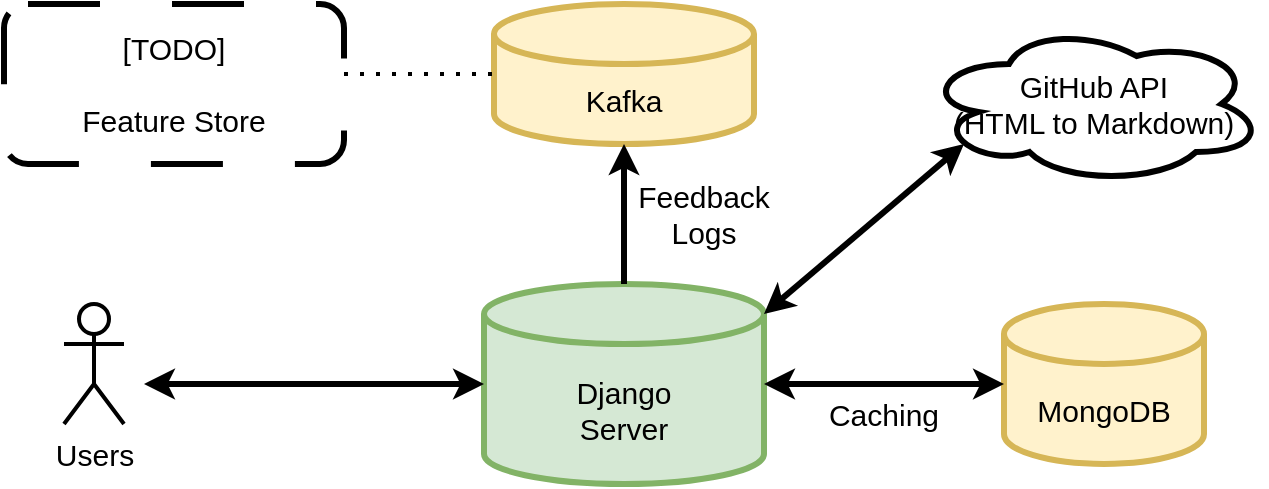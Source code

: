 <mxfile version="21.6.6" type="github">
  <diagram name="페이지-1" id="ZDgDwjHIAIVBKG1WbXPP">
    <mxGraphModel dx="1368" dy="765" grid="1" gridSize="10" guides="1" tooltips="1" connect="1" arrows="1" fold="1" page="1" pageScale="1" pageWidth="827" pageHeight="1169" math="0" shadow="0">
      <root>
        <mxCell id="0" />
        <mxCell id="1" parent="0" />
        <mxCell id="7aw6YEDLTt5OIDxiVas8-1" value="" style="group;fontColor=#000000;labelBackgroundColor=none;labelBorderColor=none;fontSize=15;" vertex="1" connectable="0" parent="1">
          <mxGeometry x="50" y="80" width="630" height="240" as="geometry" />
        </mxCell>
        <mxCell id="9u3Se7fukIEXebvzobtR-1" value="Django&lt;br style=&quot;font-size: 15px;&quot;&gt;Server" style="shape=cylinder3;whiteSpace=wrap;html=1;boundedLbl=1;backgroundOutline=1;size=15;fillColor=#d5e8d4;strokeColor=#82b366;strokeWidth=3;fontColor=#000000;labelBackgroundColor=none;labelBorderColor=none;fontSize=15;" parent="7aw6YEDLTt5OIDxiVas8-1" vertex="1">
          <mxGeometry x="240" y="140" width="140" height="100" as="geometry" />
        </mxCell>
        <mxCell id="9u3Se7fukIEXebvzobtR-2" value="Users" style="shape=umlActor;verticalLabelPosition=bottom;verticalAlign=top;html=1;outlineConnect=0;strokeWidth=2;fontColor=#000000;labelBackgroundColor=none;labelBorderColor=none;fontSize=15;" parent="7aw6YEDLTt5OIDxiVas8-1" vertex="1">
          <mxGeometry x="30" y="150" width="30" height="60" as="geometry" />
        </mxCell>
        <mxCell id="9u3Se7fukIEXebvzobtR-4" value="" style="endArrow=classic;startArrow=classic;html=1;rounded=0;entryX=0;entryY=0.5;entryDx=0;entryDy=0;entryPerimeter=0;strokeWidth=3;fontColor=#000000;labelBackgroundColor=none;labelBorderColor=none;fontSize=15;" parent="7aw6YEDLTt5OIDxiVas8-1" target="9u3Se7fukIEXebvzobtR-1" edge="1">
          <mxGeometry width="50" height="50" relative="1" as="geometry">
            <mxPoint x="70" y="190" as="sourcePoint" />
            <mxPoint x="240" y="230" as="targetPoint" />
          </mxGeometry>
        </mxCell>
        <mxCell id="9u3Se7fukIEXebvzobtR-5" value="Kafka" style="shape=cylinder3;whiteSpace=wrap;html=1;boundedLbl=1;backgroundOutline=1;size=15;fillColor=#fff2cc;strokeColor=#d6b656;strokeWidth=3;fontColor=#000000;labelBackgroundColor=none;labelBorderColor=none;fontSize=15;" parent="7aw6YEDLTt5OIDxiVas8-1" vertex="1">
          <mxGeometry x="245" width="130" height="70" as="geometry" />
        </mxCell>
        <mxCell id="9u3Se7fukIEXebvzobtR-6" value="" style="endArrow=classic;html=1;rounded=0;entryX=0.5;entryY=1;entryDx=0;entryDy=0;entryPerimeter=0;exitX=0.5;exitY=0;exitDx=0;exitDy=0;exitPerimeter=0;strokeWidth=3;fontColor=#000000;labelBackgroundColor=none;labelBorderColor=none;fontSize=15;" parent="7aw6YEDLTt5OIDxiVas8-1" source="9u3Se7fukIEXebvzobtR-1" target="9u3Se7fukIEXebvzobtR-5" edge="1">
          <mxGeometry width="50" height="50" relative="1" as="geometry">
            <mxPoint x="340" y="340" as="sourcePoint" />
            <mxPoint x="390" y="290" as="targetPoint" />
          </mxGeometry>
        </mxCell>
        <mxCell id="9u3Se7fukIEXebvzobtR-7" value="Feedback Logs" style="text;html=1;strokeColor=none;fillColor=none;align=center;verticalAlign=middle;whiteSpace=wrap;rounded=0;strokeWidth=5;fontColor=#000000;labelBackgroundColor=none;labelBorderColor=none;fontSize=15;" parent="7aw6YEDLTt5OIDxiVas8-1" vertex="1">
          <mxGeometry x="320" y="90" width="60" height="30" as="geometry" />
        </mxCell>
        <mxCell id="9u3Se7fukIEXebvzobtR-8" value="MongoDB" style="shape=cylinder3;whiteSpace=wrap;html=1;boundedLbl=1;backgroundOutline=1;size=15;fillColor=#fff2cc;strokeColor=#d6b656;strokeWidth=3;fontColor=#000000;labelBackgroundColor=none;labelBorderColor=none;fontSize=15;" parent="7aw6YEDLTt5OIDxiVas8-1" vertex="1">
          <mxGeometry x="500" y="150" width="100" height="80" as="geometry" />
        </mxCell>
        <mxCell id="9u3Se7fukIEXebvzobtR-10" value="" style="endArrow=classic;startArrow=classic;html=1;rounded=0;entryX=0;entryY=0.5;entryDx=0;entryDy=0;entryPerimeter=0;exitX=1;exitY=0.5;exitDx=0;exitDy=0;exitPerimeter=0;strokeWidth=3;fontColor=#000000;labelBackgroundColor=none;labelBorderColor=none;fontSize=15;" parent="7aw6YEDLTt5OIDxiVas8-1" source="9u3Se7fukIEXebvzobtR-1" target="9u3Se7fukIEXebvzobtR-8" edge="1">
          <mxGeometry width="50" height="50" relative="1" as="geometry">
            <mxPoint x="340" y="340" as="sourcePoint" />
            <mxPoint x="390" y="290" as="targetPoint" />
          </mxGeometry>
        </mxCell>
        <mxCell id="9u3Se7fukIEXebvzobtR-11" value="Caching" style="text;html=1;strokeColor=none;fillColor=none;align=center;verticalAlign=middle;whiteSpace=wrap;rounded=0;fontColor=#000000;labelBackgroundColor=none;labelBorderColor=none;fontSize=15;" parent="7aw6YEDLTt5OIDxiVas8-1" vertex="1">
          <mxGeometry x="410" y="190" width="60" height="30" as="geometry" />
        </mxCell>
        <mxCell id="9u3Se7fukIEXebvzobtR-12" value="" style="endArrow=classic;startArrow=classic;html=1;rounded=0;exitX=1;exitY=0;exitDx=0;exitDy=15;exitPerimeter=0;strokeWidth=3;fontColor=#000000;labelBackgroundColor=none;labelBorderColor=none;fontSize=15;" parent="7aw6YEDLTt5OIDxiVas8-1" source="9u3Se7fukIEXebvzobtR-1" edge="1">
          <mxGeometry width="50" height="50" relative="1" as="geometry">
            <mxPoint x="390" y="200" as="sourcePoint" />
            <mxPoint x="480" y="70" as="targetPoint" />
          </mxGeometry>
        </mxCell>
        <mxCell id="9u3Se7fukIEXebvzobtR-13" value="GitHub API&lt;br style=&quot;font-size: 15px;&quot;&gt;(HTML to Markdown)" style="ellipse;shape=cloud;whiteSpace=wrap;html=1;strokeWidth=3;fontColor=#000000;labelBackgroundColor=none;labelBorderColor=none;fontSize=15;" parent="7aw6YEDLTt5OIDxiVas8-1" vertex="1">
          <mxGeometry x="460" y="10" width="170" height="80" as="geometry" />
        </mxCell>
        <mxCell id="9u3Se7fukIEXebvzobtR-14" value="" style="endArrow=none;dashed=1;html=1;dashPattern=1 3;strokeWidth=2;rounded=0;entryX=0;entryY=0.5;entryDx=0;entryDy=0;entryPerimeter=0;fontColor=#000000;labelBackgroundColor=none;labelBorderColor=none;fontSize=15;" parent="7aw6YEDLTt5OIDxiVas8-1" target="9u3Se7fukIEXebvzobtR-5" edge="1">
          <mxGeometry width="50" height="50" relative="1" as="geometry">
            <mxPoint x="170" y="35" as="sourcePoint" />
            <mxPoint x="390" y="290" as="targetPoint" />
          </mxGeometry>
        </mxCell>
        <mxCell id="9u3Se7fukIEXebvzobtR-15" value="[TODO]&lt;br style=&quot;font-size: 15px;&quot;&gt;&lt;br style=&quot;font-size: 15px;&quot;&gt;Feature Store" style="rounded=1;whiteSpace=wrap;html=1;dashed=1;dashPattern=12 12;strokeWidth=3;fillStyle=auto;fontColor=#000000;labelBackgroundColor=none;labelBorderColor=none;fontSize=15;" parent="7aw6YEDLTt5OIDxiVas8-1" vertex="1">
          <mxGeometry width="170" height="80" as="geometry" />
        </mxCell>
      </root>
    </mxGraphModel>
  </diagram>
</mxfile>
